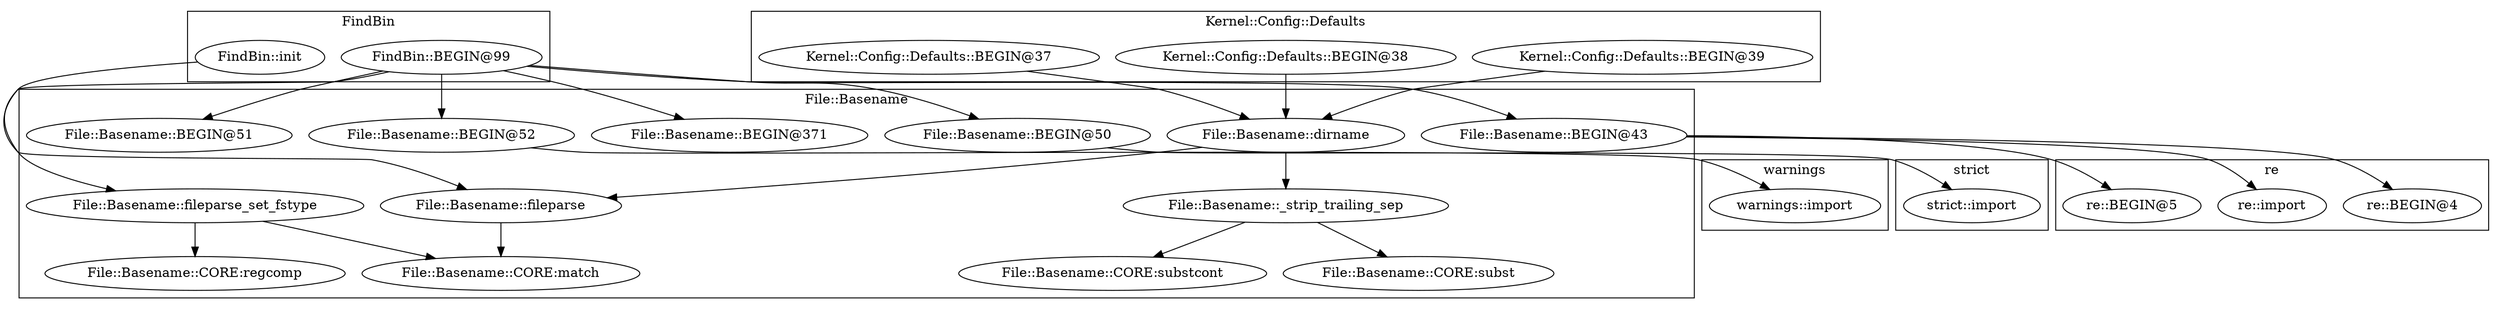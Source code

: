 digraph {
graph [overlap=false]
subgraph cluster_warnings {
	label="warnings";
	"warnings::import";
}
subgraph cluster_strict {
	label="strict";
	"strict::import";
}
subgraph cluster_File_Basename {
	label="File::Basename";
	"File::Basename::BEGIN@52";
	"File::Basename::BEGIN@371";
	"File::Basename::BEGIN@50";
	"File::Basename::CORE:substcont";
	"File::Basename::dirname";
	"File::Basename::fileparse_set_fstype";
	"File::Basename::CORE:subst";
	"File::Basename::fileparse";
	"File::Basename::CORE:regcomp";
	"File::Basename::_strip_trailing_sep";
	"File::Basename::CORE:match";
	"File::Basename::BEGIN@43";
	"File::Basename::BEGIN@51";
}
subgraph cluster_Kernel_Config_Defaults {
	label="Kernel::Config::Defaults";
	"Kernel::Config::Defaults::BEGIN@39";
	"Kernel::Config::Defaults::BEGIN@38";
	"Kernel::Config::Defaults::BEGIN@37";
}
subgraph cluster_re {
	label="re";
	"re::BEGIN@4";
	"re::import";
	"re::BEGIN@5";
}
subgraph cluster_FindBin {
	label="FindBin";
	"FindBin::init";
	"FindBin::BEGIN@99";
}
"File::Basename::dirname" -> "File::Basename::fileparse";
"FindBin::init" -> "File::Basename::fileparse";
"FindBin::BEGIN@99" -> "File::Basename::BEGIN@51";
"FindBin::BEGIN@99" -> "File::Basename::BEGIN@371";
"FindBin::BEGIN@99" -> "File::Basename::BEGIN@50";
"Kernel::Config::Defaults::BEGIN@39" -> "File::Basename::dirname";
"Kernel::Config::Defaults::BEGIN@38" -> "File::Basename::dirname";
"Kernel::Config::Defaults::BEGIN@37" -> "File::Basename::dirname";
"File::Basename::_strip_trailing_sep" -> "File::Basename::CORE:subst";
"File::Basename::dirname" -> "File::Basename::_strip_trailing_sep";
"FindBin::BEGIN@99" -> "File::Basename::fileparse_set_fstype";
"FindBin::BEGIN@99" -> "File::Basename::BEGIN@43";
"File::Basename::BEGIN@52" -> "warnings::import";
"File::Basename::BEGIN@43" -> "re::BEGIN@5";
"File::Basename::fileparse_set_fstype" -> "File::Basename::CORE:regcomp";
"File::Basename::BEGIN@43" -> "re::import";
"File::Basename::fileparse" -> "File::Basename::CORE:match";
"File::Basename::fileparse_set_fstype" -> "File::Basename::CORE:match";
"File::Basename::BEGIN@43" -> "re::BEGIN@4";
"FindBin::BEGIN@99" -> "File::Basename::BEGIN@52";
"File::Basename::_strip_trailing_sep" -> "File::Basename::CORE:substcont";
"File::Basename::BEGIN@50" -> "strict::import";
}
